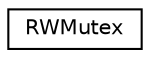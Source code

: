 digraph "Graphical Class Hierarchy"
{
  edge [fontname="Helvetica",fontsize="10",labelfontname="Helvetica",labelfontsize="10"];
  node [fontname="Helvetica",fontsize="10",shape=record];
  rankdir="LR";
  Node0 [label="RWMutex",height=0.2,width=0.4,color="black", fillcolor="white", style="filled",URL="$classRWMutex.html"];
}
